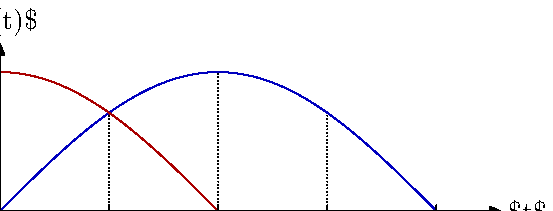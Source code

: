 \documentclass[border=5mm]{standalone}
\usepackage{luamplib}
\begin{document}
\mplibtextextlabel{enable}
\begin{mplibcode}
vardef pi_quarters(expr n) = 
    save s, f, q; string s, f; numeric q; 
    s = if n < 0: "-" else: "" fi; q = abs(n);
    if q mod 4 = 0:
        f = if q > 4: decimal 1/4 q else: "" fi;
    elseif q mod 2 = 0:
        f = "\frac{" & decimal 1/2 q & "}{2}";
    else:
        f = "\frac{" & decimal q & "}{4}";
    fi
    "$\scriptstyle" & s & f & "\pi$"
enddef;

beginfig(1);
    numeric u, pi; u = 50; pi = 3.141592653589793;

    path xx, yy;
    xx = (3.5 left -- 3.6 right) scaled u;
    yy = (1.1 down -- 1.2 up) scaled u;
    
    path ss;
    ss = origin for t=1 upto 360: -- (t, sind(t)) endfor;
    ss := ss shifted 360 left & ss;
    ss := ss xscaled (pi/180) scaled u;

    drawoptions(dashed withdots scaled 1/4);
    draw ((1/4 pi, 0) .. (1/4 pi, sind(45))) scaled u;
    draw ((1/2 pi, 0) .. (1/2 pi, sind(90))) scaled u;
    draw ((3/4 pi, 0) .. (3/4 pi, sind(135))) scaled u;
    drawoptions();

    draw ss cutbefore yy shifted point 0 of xx
            cutafter  yy shifted point 1 of xx
            withcolor 3/4 blue;
    draw ss shifted (-1/2 pi * u ,0)  
            cutbefore yy shifted point 0 of xx
            cutafter  yy shifted point 1 of xx
            withcolor 2/3 red;
    
    drawarrow xx; label.rt("$t$", point 1 of xx);
    drawarrow yy; label.top("$u(t)$", point 1 of yy);

    for i=-4, -3, -2, -1, 1, 2, 3, 4:
        draw (down--up) scaled 2 shifted (pi * i/4 * u, 0);
        label.bot(pi_quarters(i), (pi * i/4 * u, -2));
    endfor


endfig;
\end{mplibcode}
\end{document}

